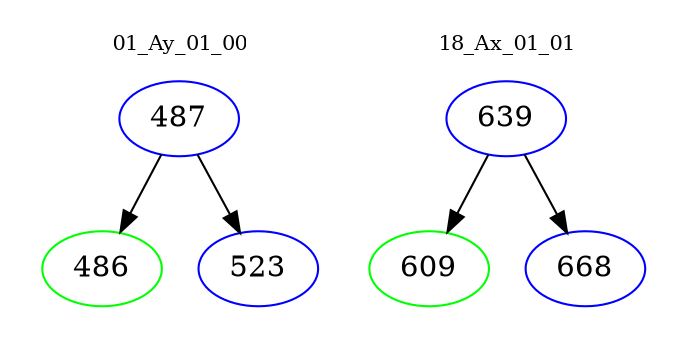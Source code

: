 digraph{
subgraph cluster_0 {
color = white
label = "01_Ay_01_00";
fontsize=10;
T0_487 [label="487", color="blue"]
T0_487 -> T0_486 [color="black"]
T0_486 [label="486", color="green"]
T0_487 -> T0_523 [color="black"]
T0_523 [label="523", color="blue"]
}
subgraph cluster_1 {
color = white
label = "18_Ax_01_01";
fontsize=10;
T1_639 [label="639", color="blue"]
T1_639 -> T1_609 [color="black"]
T1_609 [label="609", color="green"]
T1_639 -> T1_668 [color="black"]
T1_668 [label="668", color="blue"]
}
}
